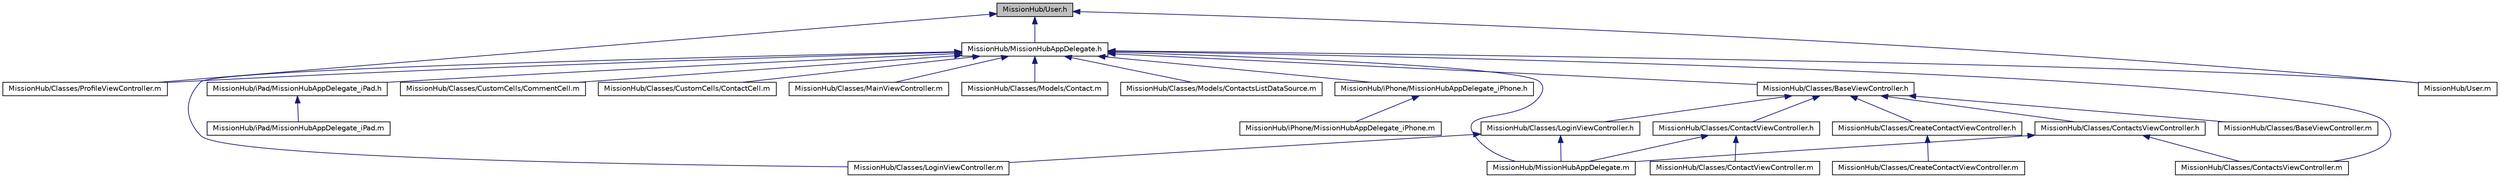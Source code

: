 digraph G
{
  edge [fontname="Helvetica",fontsize="10",labelfontname="Helvetica",labelfontsize="10"];
  node [fontname="Helvetica",fontsize="10",shape=record];
  Node1 [label="MissionHub/User.h",height=0.2,width=0.4,color="black", fillcolor="grey75", style="filled" fontcolor="black"];
  Node1 -> Node2 [dir="back",color="midnightblue",fontsize="10",style="solid",fontname="Helvetica"];
  Node2 [label="MissionHub/Classes/ProfileViewController.m",height=0.2,width=0.4,color="black", fillcolor="white", style="filled",URL="$_profile_view_controller_8m.html"];
  Node1 -> Node3 [dir="back",color="midnightblue",fontsize="10",style="solid",fontname="Helvetica"];
  Node3 [label="MissionHub/MissionHubAppDelegate.h",height=0.2,width=0.4,color="black", fillcolor="white", style="filled",URL="$_mission_hub_app_delegate_8h.html"];
  Node3 -> Node4 [dir="back",color="midnightblue",fontsize="10",style="solid",fontname="Helvetica"];
  Node4 [label="MissionHub/Classes/BaseViewController.h",height=0.2,width=0.4,color="black", fillcolor="white", style="filled",URL="$_base_view_controller_8h.html"];
  Node4 -> Node5 [dir="back",color="midnightblue",fontsize="10",style="solid",fontname="Helvetica"];
  Node5 [label="MissionHub/Classes/BaseViewController.m",height=0.2,width=0.4,color="black", fillcolor="white", style="filled",URL="$_base_view_controller_8m.html"];
  Node4 -> Node6 [dir="back",color="midnightblue",fontsize="10",style="solid",fontname="Helvetica"];
  Node6 [label="MissionHub/Classes/ContactsViewController.h",height=0.2,width=0.4,color="black", fillcolor="white", style="filled",URL="$_contacts_view_controller_8h.html"];
  Node6 -> Node7 [dir="back",color="midnightblue",fontsize="10",style="solid",fontname="Helvetica"];
  Node7 [label="MissionHub/Classes/ContactsViewController.m",height=0.2,width=0.4,color="black", fillcolor="white", style="filled",URL="$_contacts_view_controller_8m.html"];
  Node6 -> Node8 [dir="back",color="midnightblue",fontsize="10",style="solid",fontname="Helvetica"];
  Node8 [label="MissionHub/MissionHubAppDelegate.m",height=0.2,width=0.4,color="black", fillcolor="white", style="filled",URL="$_mission_hub_app_delegate_8m.html"];
  Node4 -> Node9 [dir="back",color="midnightblue",fontsize="10",style="solid",fontname="Helvetica"];
  Node9 [label="MissionHub/Classes/ContactViewController.h",height=0.2,width=0.4,color="black", fillcolor="white", style="filled",URL="$_contact_view_controller_8h.html"];
  Node9 -> Node10 [dir="back",color="midnightblue",fontsize="10",style="solid",fontname="Helvetica"];
  Node10 [label="MissionHub/Classes/ContactViewController.m",height=0.2,width=0.4,color="black", fillcolor="white", style="filled",URL="$_contact_view_controller_8m.html"];
  Node9 -> Node8 [dir="back",color="midnightblue",fontsize="10",style="solid",fontname="Helvetica"];
  Node4 -> Node11 [dir="back",color="midnightblue",fontsize="10",style="solid",fontname="Helvetica"];
  Node11 [label="MissionHub/Classes/CreateContactViewController.h",height=0.2,width=0.4,color="black", fillcolor="white", style="filled",URL="$_create_contact_view_controller_8h.html"];
  Node11 -> Node12 [dir="back",color="midnightblue",fontsize="10",style="solid",fontname="Helvetica"];
  Node12 [label="MissionHub/Classes/CreateContactViewController.m",height=0.2,width=0.4,color="black", fillcolor="white", style="filled",URL="$_create_contact_view_controller_8m.html"];
  Node4 -> Node13 [dir="back",color="midnightblue",fontsize="10",style="solid",fontname="Helvetica"];
  Node13 [label="MissionHub/Classes/LoginViewController.h",height=0.2,width=0.4,color="black", fillcolor="white", style="filled",URL="$_login_view_controller_8h.html"];
  Node13 -> Node14 [dir="back",color="midnightblue",fontsize="10",style="solid",fontname="Helvetica"];
  Node14 [label="MissionHub/Classes/LoginViewController.m",height=0.2,width=0.4,color="black", fillcolor="white", style="filled",URL="$_login_view_controller_8m.html"];
  Node13 -> Node8 [dir="back",color="midnightblue",fontsize="10",style="solid",fontname="Helvetica"];
  Node3 -> Node7 [dir="back",color="midnightblue",fontsize="10",style="solid",fontname="Helvetica"];
  Node3 -> Node15 [dir="back",color="midnightblue",fontsize="10",style="solid",fontname="Helvetica"];
  Node15 [label="MissionHub/Classes/CustomCells/CommentCell.m",height=0.2,width=0.4,color="black", fillcolor="white", style="filled",URL="$_comment_cell_8m.html"];
  Node3 -> Node16 [dir="back",color="midnightblue",fontsize="10",style="solid",fontname="Helvetica"];
  Node16 [label="MissionHub/Classes/CustomCells/ContactCell.m",height=0.2,width=0.4,color="black", fillcolor="white", style="filled",URL="$_contact_cell_8m.html"];
  Node3 -> Node14 [dir="back",color="midnightblue",fontsize="10",style="solid",fontname="Helvetica"];
  Node3 -> Node17 [dir="back",color="midnightblue",fontsize="10",style="solid",fontname="Helvetica"];
  Node17 [label="MissionHub/Classes/MainViewController.m",height=0.2,width=0.4,color="black", fillcolor="white", style="filled",URL="$_main_view_controller_8m.html"];
  Node3 -> Node18 [dir="back",color="midnightblue",fontsize="10",style="solid",fontname="Helvetica"];
  Node18 [label="MissionHub/Classes/Models/Contact.m",height=0.2,width=0.4,color="black", fillcolor="white", style="filled",URL="$_contact_8m.html"];
  Node3 -> Node19 [dir="back",color="midnightblue",fontsize="10",style="solid",fontname="Helvetica"];
  Node19 [label="MissionHub/Classes/Models/ContactsListDataSource.m",height=0.2,width=0.4,color="black", fillcolor="white", style="filled",URL="$_contacts_list_data_source_8m.html"];
  Node3 -> Node2 [dir="back",color="midnightblue",fontsize="10",style="solid",fontname="Helvetica"];
  Node3 -> Node20 [dir="back",color="midnightblue",fontsize="10",style="solid",fontname="Helvetica"];
  Node20 [label="MissionHub/iPad/MissionHubAppDelegate_iPad.h",height=0.2,width=0.4,color="black", fillcolor="white", style="filled",URL="$_mission_hub_app_delegate__i_pad_8h.html"];
  Node20 -> Node21 [dir="back",color="midnightblue",fontsize="10",style="solid",fontname="Helvetica"];
  Node21 [label="MissionHub/iPad/MissionHubAppDelegate_iPad.m",height=0.2,width=0.4,color="black", fillcolor="white", style="filled",URL="$_mission_hub_app_delegate__i_pad_8m.html"];
  Node3 -> Node22 [dir="back",color="midnightblue",fontsize="10",style="solid",fontname="Helvetica"];
  Node22 [label="MissionHub/iPhone/MissionHubAppDelegate_iPhone.h",height=0.2,width=0.4,color="black", fillcolor="white", style="filled",URL="$_mission_hub_app_delegate__i_phone_8h.html"];
  Node22 -> Node23 [dir="back",color="midnightblue",fontsize="10",style="solid",fontname="Helvetica"];
  Node23 [label="MissionHub/iPhone/MissionHubAppDelegate_iPhone.m",height=0.2,width=0.4,color="black", fillcolor="white", style="filled",URL="$_mission_hub_app_delegate__i_phone_8m.html"];
  Node3 -> Node8 [dir="back",color="midnightblue",fontsize="10",style="solid",fontname="Helvetica"];
  Node3 -> Node24 [dir="back",color="midnightblue",fontsize="10",style="solid",fontname="Helvetica"];
  Node24 [label="MissionHub/User.m",height=0.2,width=0.4,color="black", fillcolor="white", style="filled",URL="$_user_8m.html"];
  Node1 -> Node24 [dir="back",color="midnightblue",fontsize="10",style="solid",fontname="Helvetica"];
}
